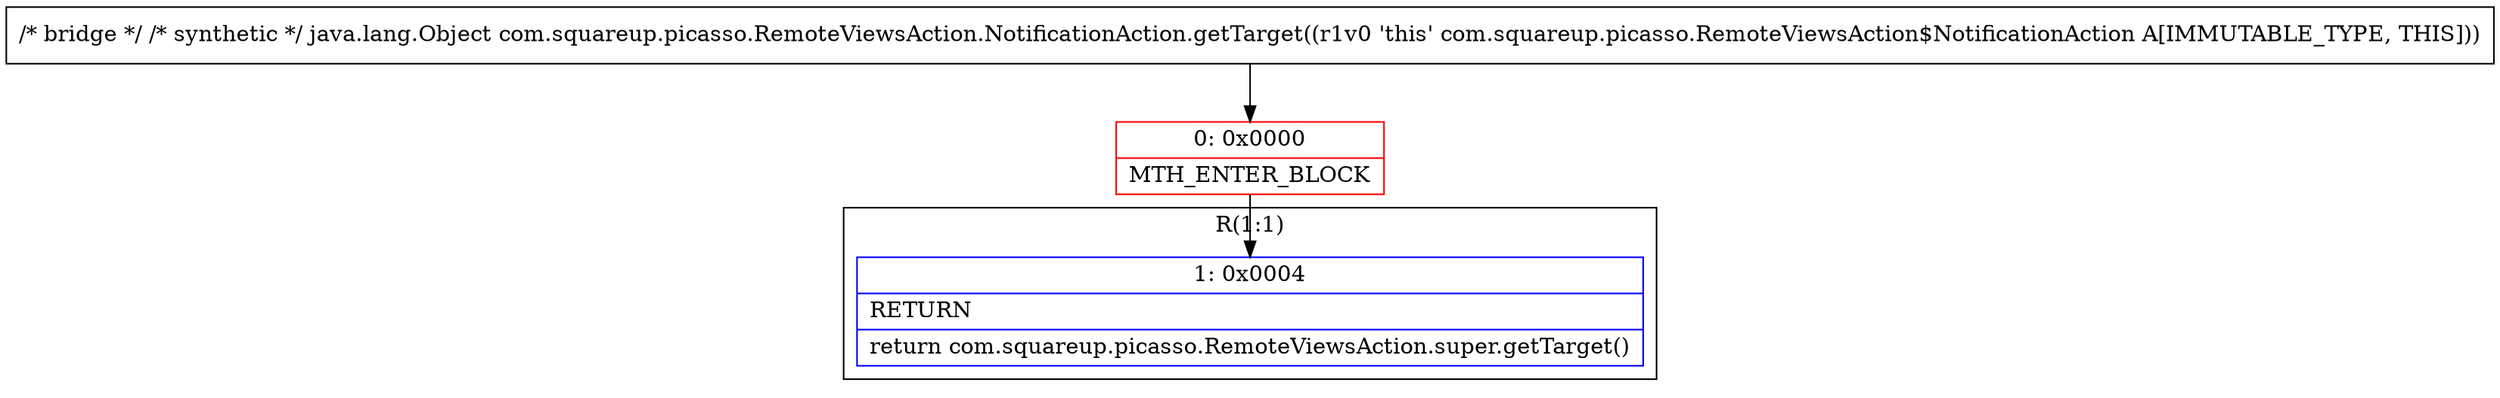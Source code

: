 digraph "CFG forcom.squareup.picasso.RemoteViewsAction.NotificationAction.getTarget()Ljava\/lang\/Object;" {
subgraph cluster_Region_1598389102 {
label = "R(1:1)";
node [shape=record,color=blue];
Node_1 [shape=record,label="{1\:\ 0x0004|RETURN\l|return com.squareup.picasso.RemoteViewsAction.super.getTarget()\l}"];
}
Node_0 [shape=record,color=red,label="{0\:\ 0x0000|MTH_ENTER_BLOCK\l}"];
MethodNode[shape=record,label="{\/* bridge *\/ \/* synthetic *\/ java.lang.Object com.squareup.picasso.RemoteViewsAction.NotificationAction.getTarget((r1v0 'this' com.squareup.picasso.RemoteViewsAction$NotificationAction A[IMMUTABLE_TYPE, THIS])) }"];
MethodNode -> Node_0;
Node_0 -> Node_1;
}

